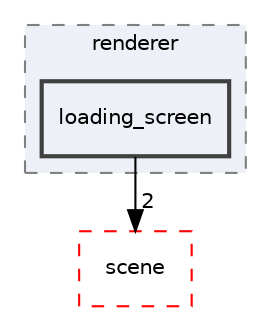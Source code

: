 digraph "C:/Users/jonas/Desktop/GraphicEngine/Src/renderer/loading_screen"
{
 // INTERACTIVE_SVG=YES
 // LATEX_PDF_SIZE
  bgcolor="transparent";
  edge [fontname="Helvetica",fontsize="10",labelfontname="Helvetica",labelfontsize="10"];
  node [fontname="Helvetica",fontsize="10",shape=record];
  compound=true
  subgraph clusterdir_110bf15beb781d7cd423359a55b6cfac {
    graph [ bgcolor="#edf0f7", pencolor="grey50", style="filled,dashed,", label="renderer", fontname="Helvetica", fontsize="10", URL="dir_110bf15beb781d7cd423359a55b6cfac.html"]
  dir_d23699c24bce8eeb34d14783126da9fc [shape=box, label="loading_screen", style="filled,bold,", fillcolor="#edf0f7", color="grey25", URL="dir_d23699c24bce8eeb34d14783126da9fc.html"];
  }
  dir_bd4132eaf25bc91ffa6e489ae31851f6 [shape=box, label="scene", style="dashed,", fillcolor="#edf0f7", color="red", URL="dir_bd4132eaf25bc91ffa6e489ae31851f6.html"];
  dir_d23699c24bce8eeb34d14783126da9fc->dir_bd4132eaf25bc91ffa6e489ae31851f6 [headlabel="2", labeldistance=1.5 headhref="dir_000010_000013.html"];
}
